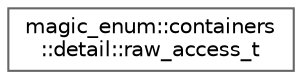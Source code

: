 digraph "クラス階層図"
{
 // LATEX_PDF_SIZE
  bgcolor="transparent";
  edge [fontname=Helvetica,fontsize=10,labelfontname=Helvetica,labelfontsize=10];
  node [fontname=Helvetica,fontsize=10,shape=box,height=0.2,width=0.4];
  rankdir="LR";
  Node0 [id="Node000000",label="magic_enum::containers\l::detail::raw_access_t",height=0.2,width=0.4,color="grey40", fillcolor="white", style="filled",URL="$structmagic__enum_1_1containers_1_1detail_1_1raw__access__t.html",tooltip=" "];
}
